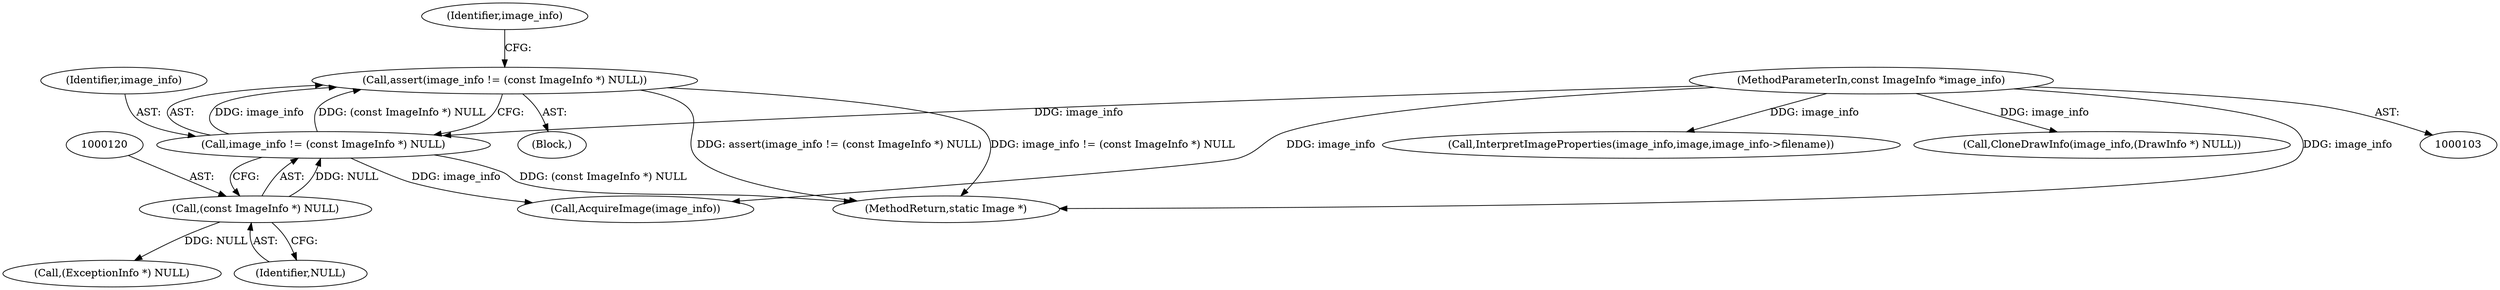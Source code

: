 digraph "0_ImageMagick_aeff00de228bc5a158c2a975ab47845d8a1db456_0@API" {
"1000116" [label="(Call,assert(image_info != (const ImageInfo *) NULL))"];
"1000117" [label="(Call,image_info != (const ImageInfo *) NULL)"];
"1000104" [label="(MethodParameterIn,const ImageInfo *image_info)"];
"1000119" [label="(Call,(const ImageInfo *) NULL)"];
"1000116" [label="(Call,assert(image_info != (const ImageInfo *) NULL))"];
"1000125" [label="(Identifier,image_info)"];
"1000117" [label="(Call,image_info != (const ImageInfo *) NULL)"];
"1000166" [label="(Call,InterpretImageProperties(image_info,image,image_info->filename))"];
"1000189" [label="(Call,CloneDrawInfo(image_info,(DrawInfo *) NULL))"];
"1000119" [label="(Call,(const ImageInfo *) NULL)"];
"1000146" [label="(Call,(ExceptionInfo *) NULL)"];
"1000106" [label="(Block,)"];
"1000121" [label="(Identifier,NULL)"];
"1000104" [label="(MethodParameterIn,const ImageInfo *image_info)"];
"1000854" [label="(MethodReturn,static Image *)"];
"1000157" [label="(Call,AcquireImage(image_info))"];
"1000118" [label="(Identifier,image_info)"];
"1000116" -> "1000106"  [label="AST: "];
"1000116" -> "1000117"  [label="CFG: "];
"1000117" -> "1000116"  [label="AST: "];
"1000125" -> "1000116"  [label="CFG: "];
"1000116" -> "1000854"  [label="DDG: image_info != (const ImageInfo *) NULL"];
"1000116" -> "1000854"  [label="DDG: assert(image_info != (const ImageInfo *) NULL)"];
"1000117" -> "1000116"  [label="DDG: image_info"];
"1000117" -> "1000116"  [label="DDG: (const ImageInfo *) NULL"];
"1000117" -> "1000119"  [label="CFG: "];
"1000118" -> "1000117"  [label="AST: "];
"1000119" -> "1000117"  [label="AST: "];
"1000117" -> "1000854"  [label="DDG: (const ImageInfo *) NULL"];
"1000104" -> "1000117"  [label="DDG: image_info"];
"1000119" -> "1000117"  [label="DDG: NULL"];
"1000117" -> "1000157"  [label="DDG: image_info"];
"1000104" -> "1000103"  [label="AST: "];
"1000104" -> "1000854"  [label="DDG: image_info"];
"1000104" -> "1000157"  [label="DDG: image_info"];
"1000104" -> "1000166"  [label="DDG: image_info"];
"1000104" -> "1000189"  [label="DDG: image_info"];
"1000119" -> "1000121"  [label="CFG: "];
"1000120" -> "1000119"  [label="AST: "];
"1000121" -> "1000119"  [label="AST: "];
"1000119" -> "1000146"  [label="DDG: NULL"];
}
